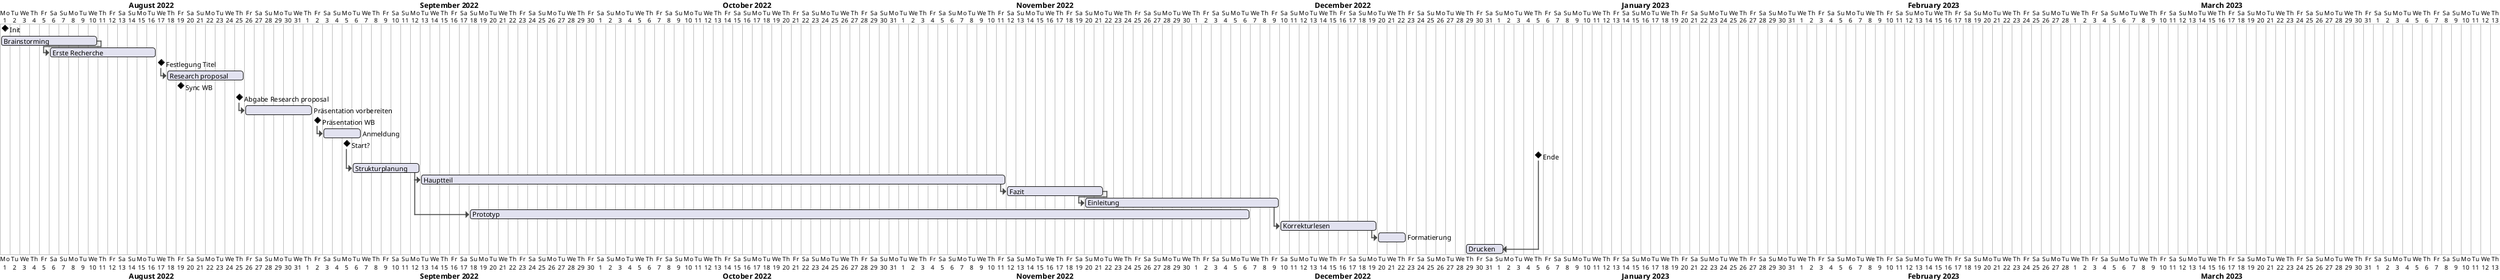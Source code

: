 @startgantt
' project settings
Project starts 2022-08-01
printscale daily

!theme vibrant

%date("yyyy-MM-dd") is colored in salmon

' General milestones
[Init] happens at 2022-08-01

' task duration
[Brainstorming] lasts 10 days

' task start
[Brainstorming] starts 2022-08-01
[Erste Recherche] starts 5 days before [Brainstorming]'s end 

' task end
[Erste Recherche] ends at 2022-08-16 
[Festlegung Titel] happens 1 day after [Erste Recherche]´s end 
[Research proposal] starts at [Festlegung Titel]'s end and ends at 2022-08-25

' tasks
[Sync WB] happens at 2022-08-19
[Abgabe Research proposal] happens after [Research proposal]´s end
[Abgabe Research proposal] -> [Präsentation vorbereiten] 
[Präsentation WB] happens at 2022-09-02
[Präsentation vorbereiten] ends at 2022-09-01

[Anmeldung] starts at [Präsentation WB]'s end and lasts 4 days

[Start?] happens 2 days after [Anmeldung]´s start 
[Ende] happens 122 days after [Start?]'s end


' thesis parts
[Strukturplanung] lasts 7 days
[Hauptteil] lasts 60 days
[Fazit] lasts 10 days
[Einleitung] lasts 20 days
[Prototyp] lasts 80 days
[Korrekturlesen] lasts 10 days
[Formatierung] lasts 3 days
[Drucken] lasts 4 days

[Strukturplanung] starts at [Start?]´s end
[Hauptteil] starts at [Strukturplanung]'s end 
[Fazit] starts at [Hauptteil]´s end
[Einleitung] starts 2 days before [Fazit]´s end
[Prototyp] starts 5 days after [Hauptteil]´s start 
[Korrekturlesen] starts after [Einleitung]´s end
[Formatierung] starts after [Korrekturlesen]´s end
[Drucken] ends 3 days before [Ende]´s start
'[Abgabe Thesis]
'[Kolloquium]






@endgantt
